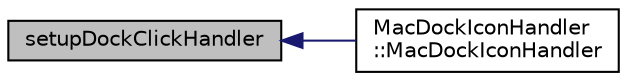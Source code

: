 digraph "setupDockClickHandler"
{
  edge [fontname="Helvetica",fontsize="10",labelfontname="Helvetica",labelfontsize="10"];
  node [fontname="Helvetica",fontsize="10",shape=record];
  rankdir="LR";
  Node9 [label="setupDockClickHandler",height=0.2,width=0.4,color="black", fillcolor="grey75", style="filled", fontcolor="black"];
  Node9 -> Node10 [dir="back",color="midnightblue",fontsize="10",style="solid",fontname="Helvetica"];
  Node10 [label="MacDockIconHandler\l::MacDockIconHandler",height=0.2,width=0.4,color="black", fillcolor="white", style="filled",URL="$class_mac_dock_icon_handler.html#ab44913b8dabec96186b74bc6f6896c46"];
}
